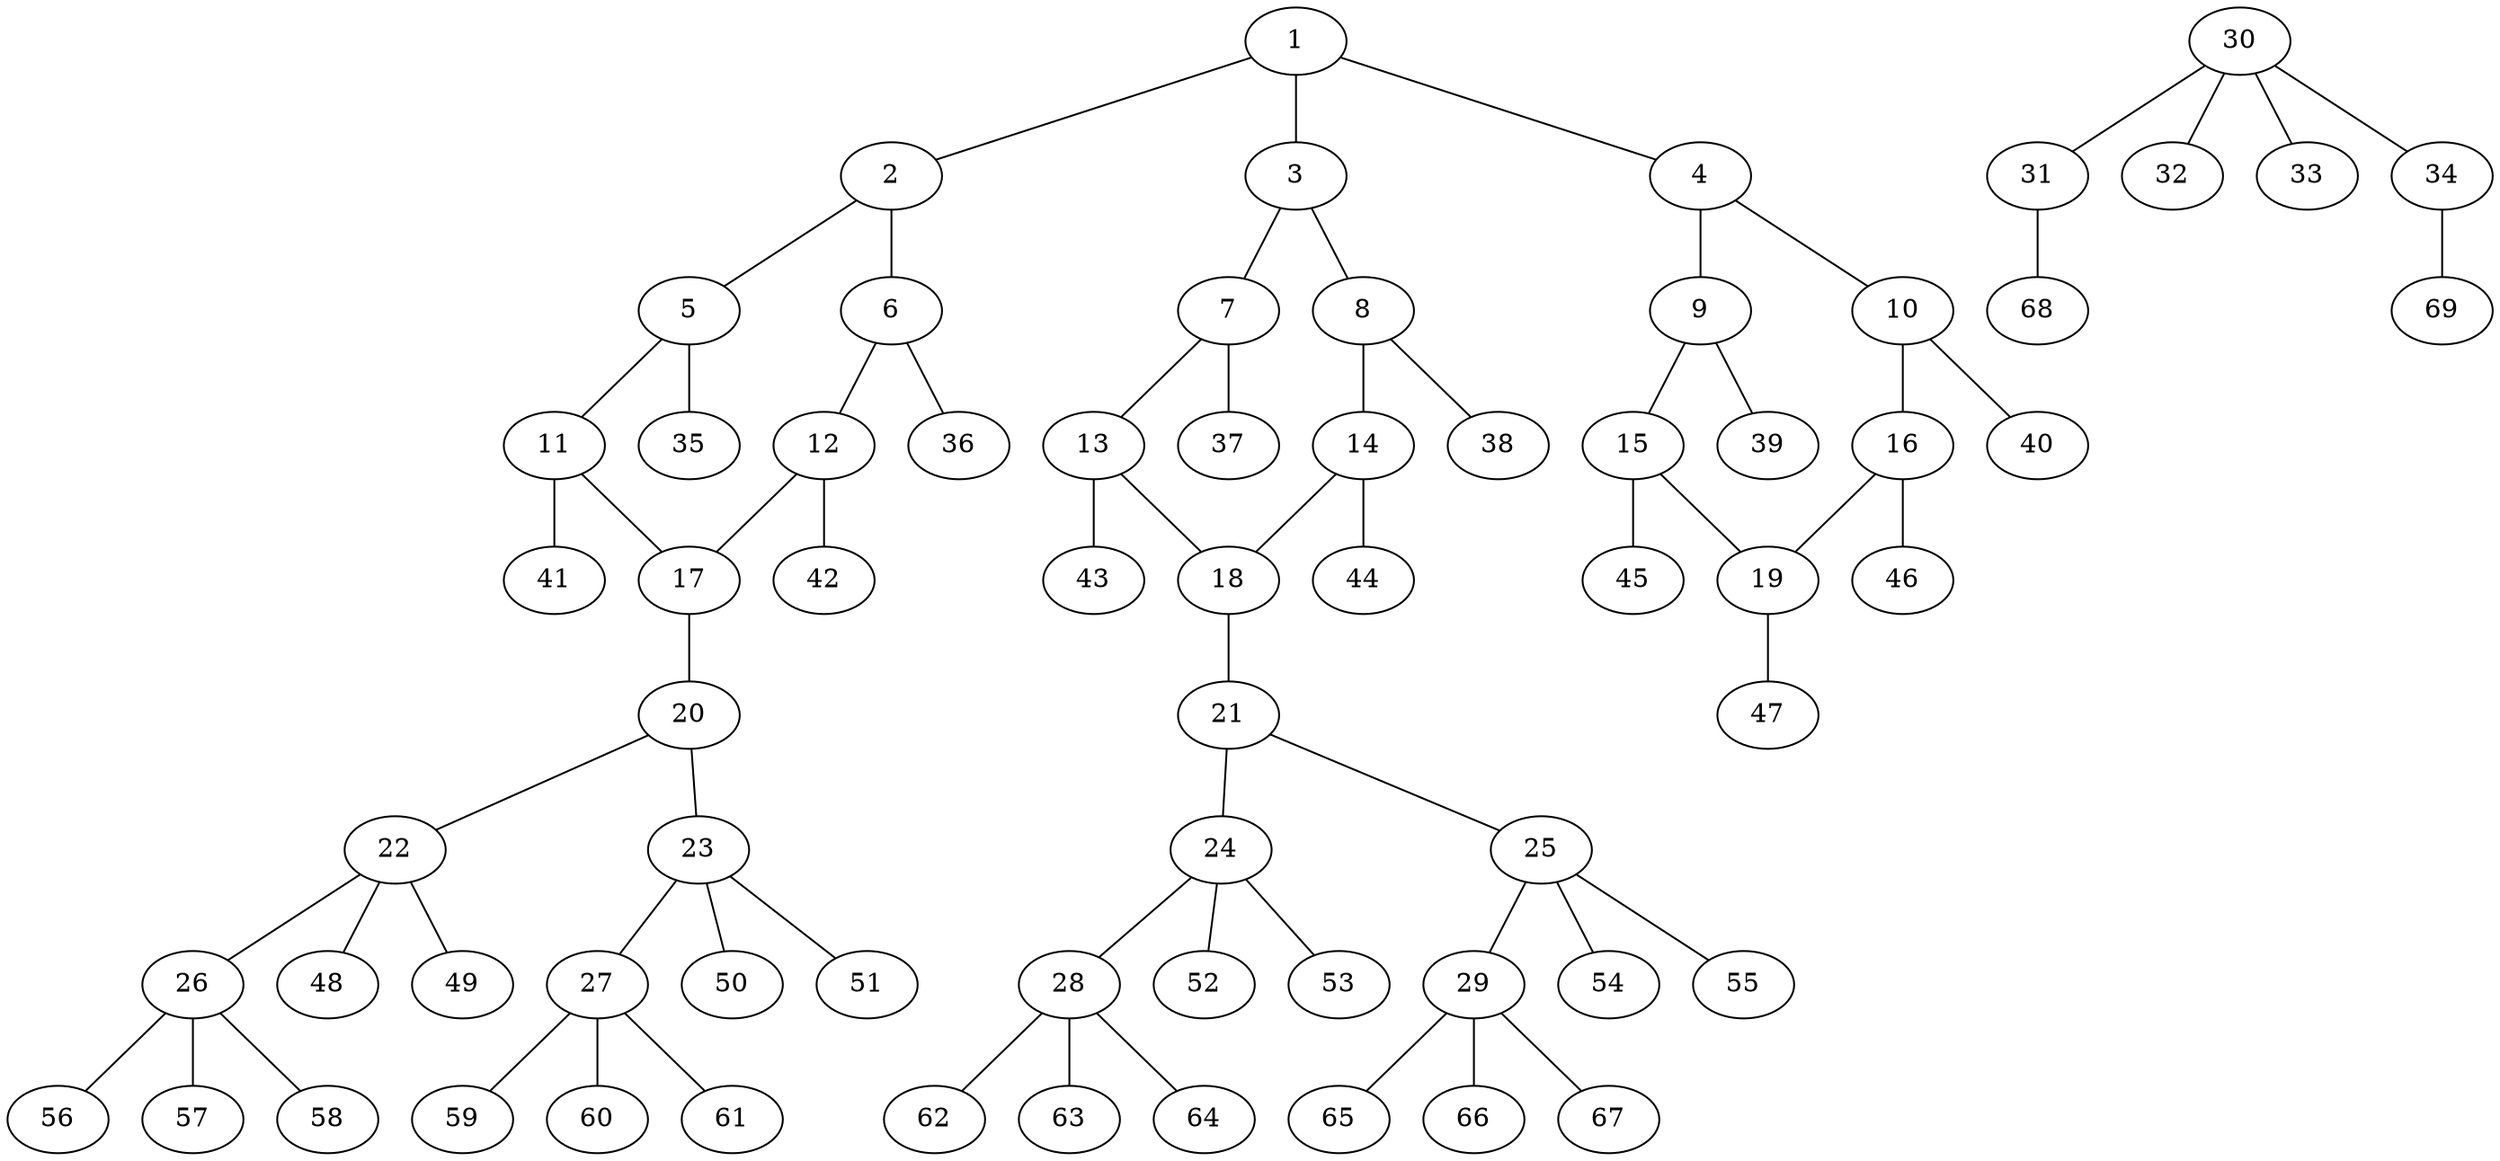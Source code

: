 graph molecule_4308 {
	1	 [chem=C];
	2	 [chem=C];
	1 -- 2	 [valence=1];
	3	 [chem=C];
	1 -- 3	 [valence=2];
	4	 [chem=C];
	1 -- 4	 [valence=1];
	5	 [chem=C];
	2 -- 5	 [valence=1];
	6	 [chem=C];
	2 -- 6	 [valence=2];
	7	 [chem=C];
	3 -- 7	 [valence=1];
	8	 [chem=C];
	3 -- 8	 [valence=1];
	9	 [chem=C];
	4 -- 9	 [valence=1];
	10	 [chem=C];
	4 -- 10	 [valence=2];
	11	 [chem=C];
	5 -- 11	 [valence=2];
	35	 [chem=H];
	5 -- 35	 [valence=1];
	12	 [chem=C];
	6 -- 12	 [valence=1];
	36	 [chem=H];
	6 -- 36	 [valence=1];
	13	 [chem=C];
	7 -- 13	 [valence=2];
	37	 [chem=H];
	7 -- 37	 [valence=1];
	14	 [chem=C];
	8 -- 14	 [valence=2];
	38	 [chem=H];
	8 -- 38	 [valence=1];
	15	 [chem=C];
	9 -- 15	 [valence=2];
	39	 [chem=H];
	9 -- 39	 [valence=1];
	16	 [chem=C];
	10 -- 16	 [valence=1];
	40	 [chem=H];
	10 -- 40	 [valence=1];
	17	 [chem=C];
	11 -- 17	 [valence=1];
	41	 [chem=H];
	11 -- 41	 [valence=1];
	12 -- 17	 [valence=2];
	42	 [chem=H];
	12 -- 42	 [valence=1];
	18	 [chem=C];
	13 -- 18	 [valence=1];
	43	 [chem=H];
	13 -- 43	 [valence=1];
	14 -- 18	 [valence=1];
	44	 [chem=H];
	14 -- 44	 [valence=1];
	19	 [chem=C];
	15 -- 19	 [valence=1];
	45	 [chem=H];
	15 -- 45	 [valence=1];
	16 -- 19	 [valence=2];
	46	 [chem=H];
	16 -- 46	 [valence=1];
	20	 [chem=N];
	17 -- 20	 [valence=1];
	21	 [chem=N];
	18 -- 21	 [valence=2];
	47	 [chem=H];
	19 -- 47	 [valence=1];
	22	 [chem=C];
	20 -- 22	 [valence=1];
	23	 [chem=C];
	20 -- 23	 [valence=1];
	24	 [chem=C];
	21 -- 24	 [valence=1];
	25	 [chem=C];
	21 -- 25	 [valence=1];
	26	 [chem=C];
	22 -- 26	 [valence=1];
	48	 [chem=H];
	22 -- 48	 [valence=1];
	49	 [chem=H];
	22 -- 49	 [valence=1];
	27	 [chem=C];
	23 -- 27	 [valence=1];
	50	 [chem=H];
	23 -- 50	 [valence=1];
	51	 [chem=H];
	23 -- 51	 [valence=1];
	28	 [chem=C];
	24 -- 28	 [valence=1];
	52	 [chem=H];
	24 -- 52	 [valence=1];
	53	 [chem=H];
	24 -- 53	 [valence=1];
	29	 [chem=C];
	25 -- 29	 [valence=1];
	54	 [chem=H];
	25 -- 54	 [valence=1];
	55	 [chem=H];
	25 -- 55	 [valence=1];
	56	 [chem=H];
	26 -- 56	 [valence=1];
	57	 [chem=H];
	26 -- 57	 [valence=1];
	58	 [chem=H];
	26 -- 58	 [valence=1];
	59	 [chem=H];
	27 -- 59	 [valence=1];
	60	 [chem=H];
	27 -- 60	 [valence=1];
	61	 [chem=H];
	27 -- 61	 [valence=1];
	62	 [chem=H];
	28 -- 62	 [valence=1];
	63	 [chem=H];
	28 -- 63	 [valence=1];
	64	 [chem=H];
	28 -- 64	 [valence=1];
	65	 [chem=H];
	29 -- 65	 [valence=1];
	66	 [chem=H];
	29 -- 66	 [valence=1];
	67	 [chem=H];
	29 -- 67	 [valence=1];
	30	 [chem=S];
	31	 [chem=O];
	30 -- 31	 [valence=1];
	32	 [chem=O];
	30 -- 32	 [valence=2];
	33	 [chem=O];
	30 -- 33	 [valence=2];
	34	 [chem=O];
	30 -- 34	 [valence=1];
	68	 [chem=H];
	31 -- 68	 [valence=1];
	69	 [chem=H];
	34 -- 69	 [valence=1];
}
